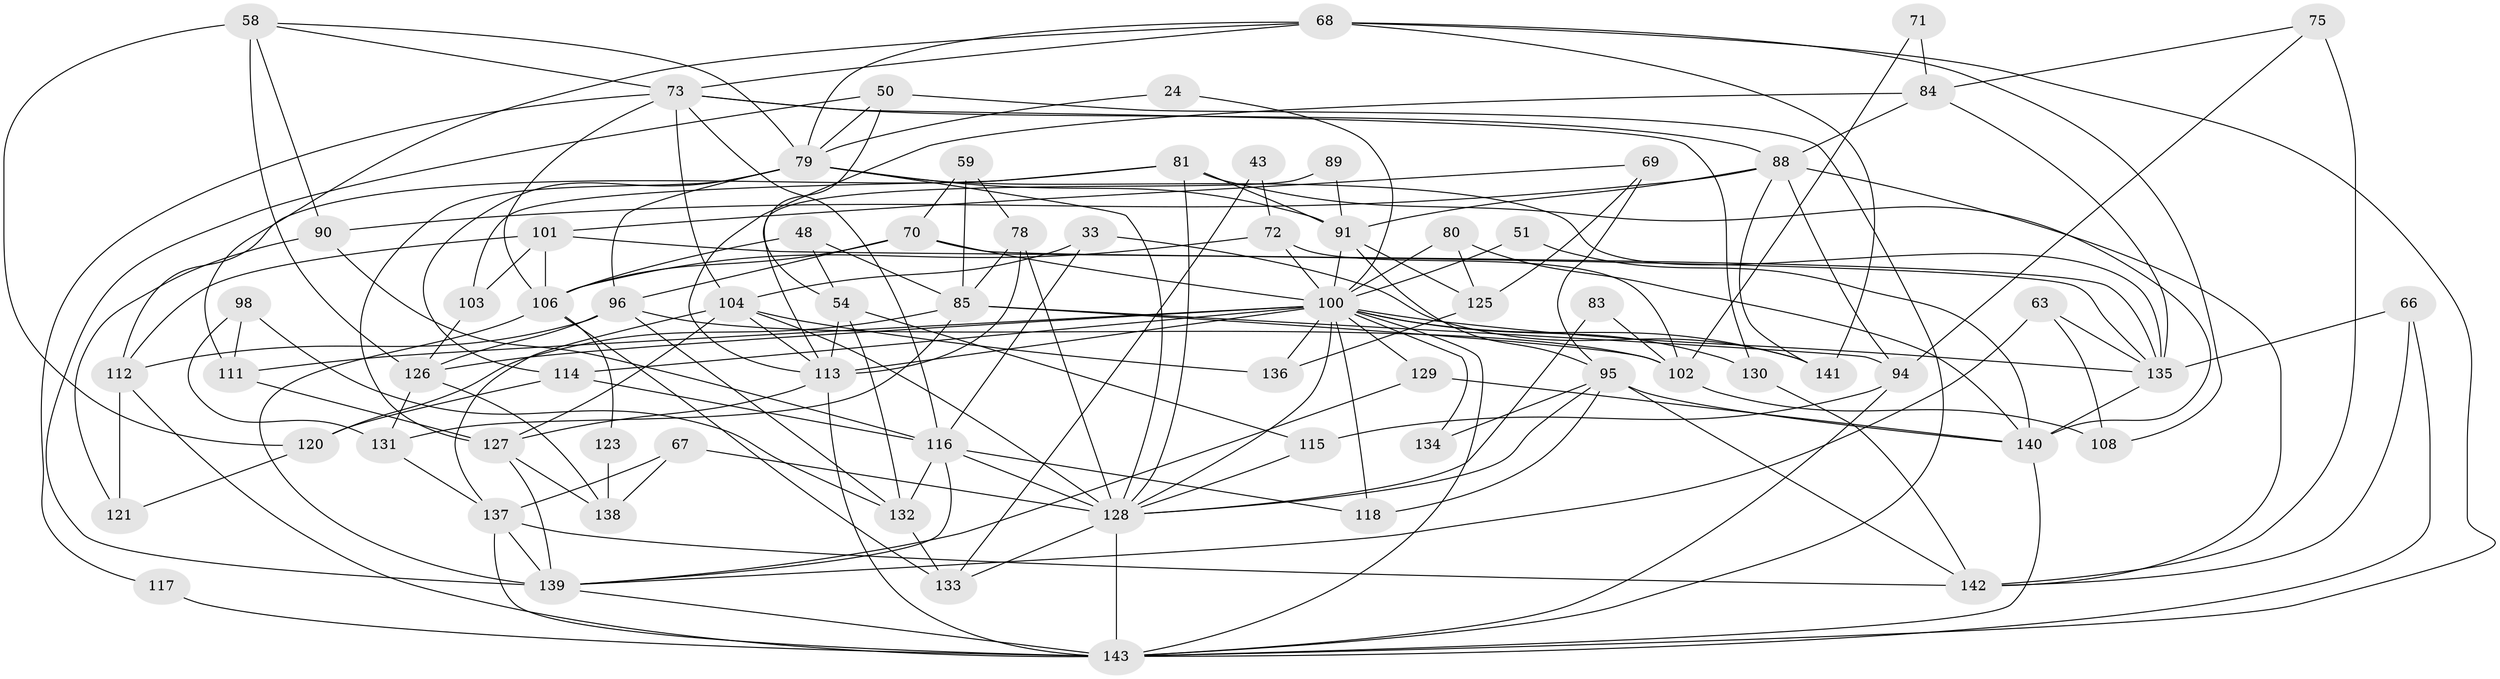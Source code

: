 // original degree distribution, {7: 0.04195804195804196, 5: 0.16083916083916083, 3: 0.2867132867132867, 4: 0.2517482517482518, 2: 0.14685314685314685, 6: 0.08391608391608392, 8: 0.013986013986013986, 9: 0.013986013986013986}
// Generated by graph-tools (version 1.1) at 2025/51/03/09/25 04:51:58]
// undirected, 71 vertices, 175 edges
graph export_dot {
graph [start="1"]
  node [color=gray90,style=filled];
  24;
  33;
  43;
  48 [super="+30"];
  50;
  51;
  54;
  58 [super="+13"];
  59;
  63;
  66;
  67 [super="+61"];
  68 [super="+45+44"];
  69;
  70 [super="+20"];
  71;
  72 [super="+17"];
  73 [super="+12+29+42"];
  75;
  78;
  79 [super="+21+38"];
  80 [super="+27"];
  81;
  83;
  84 [super="+60"];
  85 [super="+19"];
  88 [super="+47"];
  89;
  90;
  91 [super="+34"];
  94;
  95 [super="+22+57"];
  96 [super="+64"];
  98;
  100 [super="+25+86+77"];
  101 [super="+99"];
  102 [super="+8"];
  103;
  104 [super="+40+5"];
  106 [super="+97"];
  108;
  111 [super="+93"];
  112;
  113 [super="+49+65+107"];
  114;
  115;
  116 [super="+52"];
  117;
  118;
  120;
  121;
  123;
  125;
  126 [super="+62"];
  127 [super="+15+26"];
  128 [super="+105+119"];
  129;
  130 [super="+23"];
  131;
  132;
  133;
  134;
  135 [super="+53+36"];
  136 [super="+4"];
  137 [super="+32+39+76"];
  138 [super="+35"];
  139 [super="+14+122"];
  140 [super="+109"];
  141 [super="+55"];
  142 [super="+124+87"];
  143 [super="+82+110"];
  24 -- 100;
  24 -- 79;
  33 -- 141;
  33 -- 104;
  33 -- 116;
  43 -- 133;
  43 -- 72;
  48 -- 85 [weight=2];
  48 -- 54;
  48 -- 106;
  50 -- 54;
  50 -- 139;
  50 -- 79;
  50 -- 143;
  51 -- 140;
  51 -- 100;
  54 -- 132;
  54 -- 115;
  54 -- 113;
  58 -- 90;
  58 -- 120;
  58 -- 73;
  58 -- 126;
  58 -- 79;
  59 -- 78;
  59 -- 70 [weight=2];
  59 -- 85 [weight=2];
  63 -- 135;
  63 -- 139;
  63 -- 108;
  66 -- 143;
  66 -- 135;
  66 -- 142;
  67 -- 138 [weight=2];
  67 -- 128;
  67 -- 137;
  68 -- 108;
  68 -- 73;
  68 -- 79;
  68 -- 143;
  68 -- 111;
  68 -- 141;
  69 -- 125;
  69 -- 101;
  69 -- 95;
  70 -- 106;
  70 -- 135;
  70 -- 100;
  70 -- 96;
  71 -- 102;
  71 -- 84;
  72 -- 106;
  72 -- 102;
  72 -- 100;
  73 -- 116;
  73 -- 117;
  73 -- 130;
  73 -- 104 [weight=2];
  73 -- 106;
  73 -- 88;
  75 -- 94;
  75 -- 84;
  75 -- 142;
  78 -- 85;
  78 -- 113;
  78 -- 128;
  79 -- 127 [weight=2];
  79 -- 91;
  79 -- 135;
  79 -- 114;
  79 -- 128;
  79 -- 96;
  80 -- 125;
  80 -- 100;
  80 -- 140;
  81 -- 112;
  81 -- 91;
  81 -- 103;
  81 -- 128;
  81 -- 140;
  83 -- 102;
  83 -- 128;
  84 -- 113;
  84 -- 135;
  84 -- 88;
  85 -- 94;
  85 -- 102 [weight=2];
  85 -- 120 [weight=2];
  85 -- 131;
  88 -- 91;
  88 -- 90;
  88 -- 141;
  88 -- 142 [weight=2];
  88 -- 94;
  89 -- 91;
  89 -- 113;
  90 -- 116;
  90 -- 121;
  91 -- 125 [weight=2];
  91 -- 100;
  91 -- 95;
  94 -- 115;
  94 -- 143;
  95 -- 134;
  95 -- 140;
  95 -- 118;
  95 -- 142;
  95 -- 128;
  96 -- 132;
  96 -- 112;
  96 -- 102;
  96 -- 126;
  98 -- 132;
  98 -- 131;
  98 -- 111;
  100 -- 126 [weight=2];
  100 -- 136;
  100 -- 135;
  100 -- 129;
  100 -- 141 [weight=3];
  100 -- 118;
  100 -- 128;
  100 -- 130;
  100 -- 134;
  100 -- 111 [weight=2];
  100 -- 143;
  100 -- 113;
  100 -- 114;
  101 -- 112 [weight=2];
  101 -- 103;
  101 -- 135 [weight=2];
  101 -- 106;
  102 -- 108;
  103 -- 126;
  104 -- 113 [weight=3];
  104 -- 136;
  104 -- 128 [weight=3];
  104 -- 127;
  104 -- 137 [weight=3];
  106 -- 139 [weight=2];
  106 -- 123;
  106 -- 133;
  111 -- 127;
  112 -- 121;
  112 -- 143 [weight=2];
  113 -- 127;
  113 -- 143 [weight=2];
  114 -- 120;
  114 -- 116;
  115 -- 128;
  116 -- 118;
  116 -- 132;
  116 -- 139 [weight=2];
  116 -- 128 [weight=2];
  117 -- 143 [weight=2];
  120 -- 121;
  123 -- 138;
  125 -- 136 [weight=2];
  126 -- 131;
  126 -- 138 [weight=2];
  127 -- 138;
  127 -- 139 [weight=2];
  128 -- 133;
  128 -- 143 [weight=4];
  129 -- 139;
  129 -- 140;
  130 -- 142;
  131 -- 137;
  132 -- 133;
  135 -- 140;
  137 -- 143;
  137 -- 139;
  137 -- 142 [weight=3];
  139 -- 143;
  140 -- 143 [weight=2];
}
